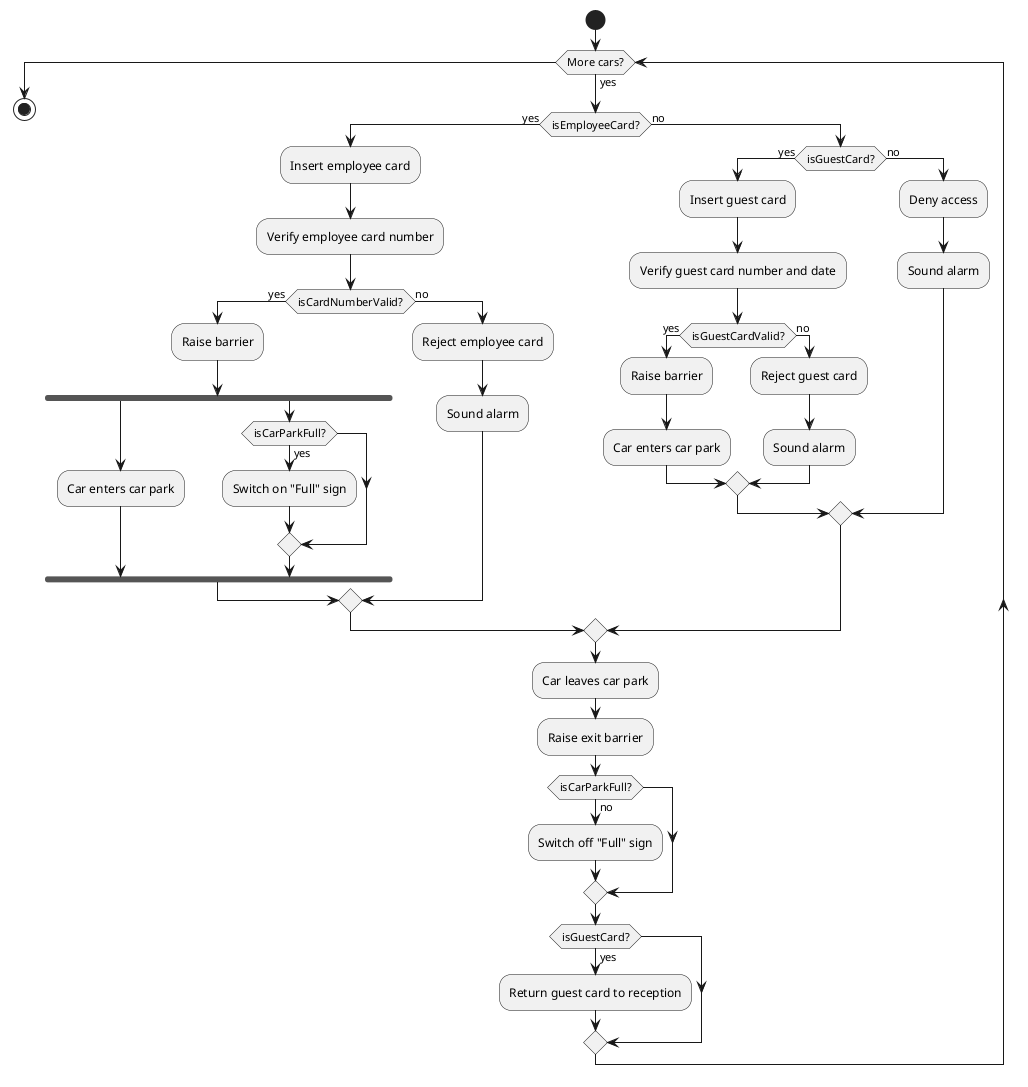 @startuml
start

while (More cars?) is (yes)
    if (isEmployeeCard?) then (yes)
        :Insert employee card;
        :Verify employee card number;
        if (isCardNumberValid?) then (yes)
            :Raise barrier;
            fork
                :Car enters car park;
            fork again
                if (isCarParkFull?) then (yes)
                    :Switch on "Full" sign;
                endif
            end fork
        else (no)
            :Reject employee card;
            :Sound alarm;
        endif
    else (no)
        if (isGuestCard?) then (yes)
            :Insert guest card;
            :Verify guest card number and date;
            if (isGuestCardValid?) then (yes)
                :Raise barrier;
                :Car enters car park;
            else (no)
                :Reject guest card;
                :Sound alarm;
            endif
        else (no)
            :Deny access;
            :Sound alarm;
        endif
    endif
    :Car leaves car park;
    :Raise exit barrier;
    if (isCarParkFull?) then (no)
        :Switch off "Full" sign;
    endif
    if (isGuestCard?) then (yes)
        :Return guest card to reception;
    endif
endwhile

stop
@enduml